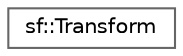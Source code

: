 digraph "Graphical Class Hierarchy"
{
 // LATEX_PDF_SIZE
  bgcolor="transparent";
  edge [fontname=Helvetica,fontsize=10,labelfontname=Helvetica,labelfontsize=10];
  node [fontname=Helvetica,fontsize=10,shape=box,height=0.2,width=0.4];
  rankdir="LR";
  Node0 [id="Node000000",label="sf::Transform",height=0.2,width=0.4,color="grey40", fillcolor="white", style="filled",URL="$classsf_1_1_transform.html",tooltip="Define a 3x3 transform matrix."];
}
